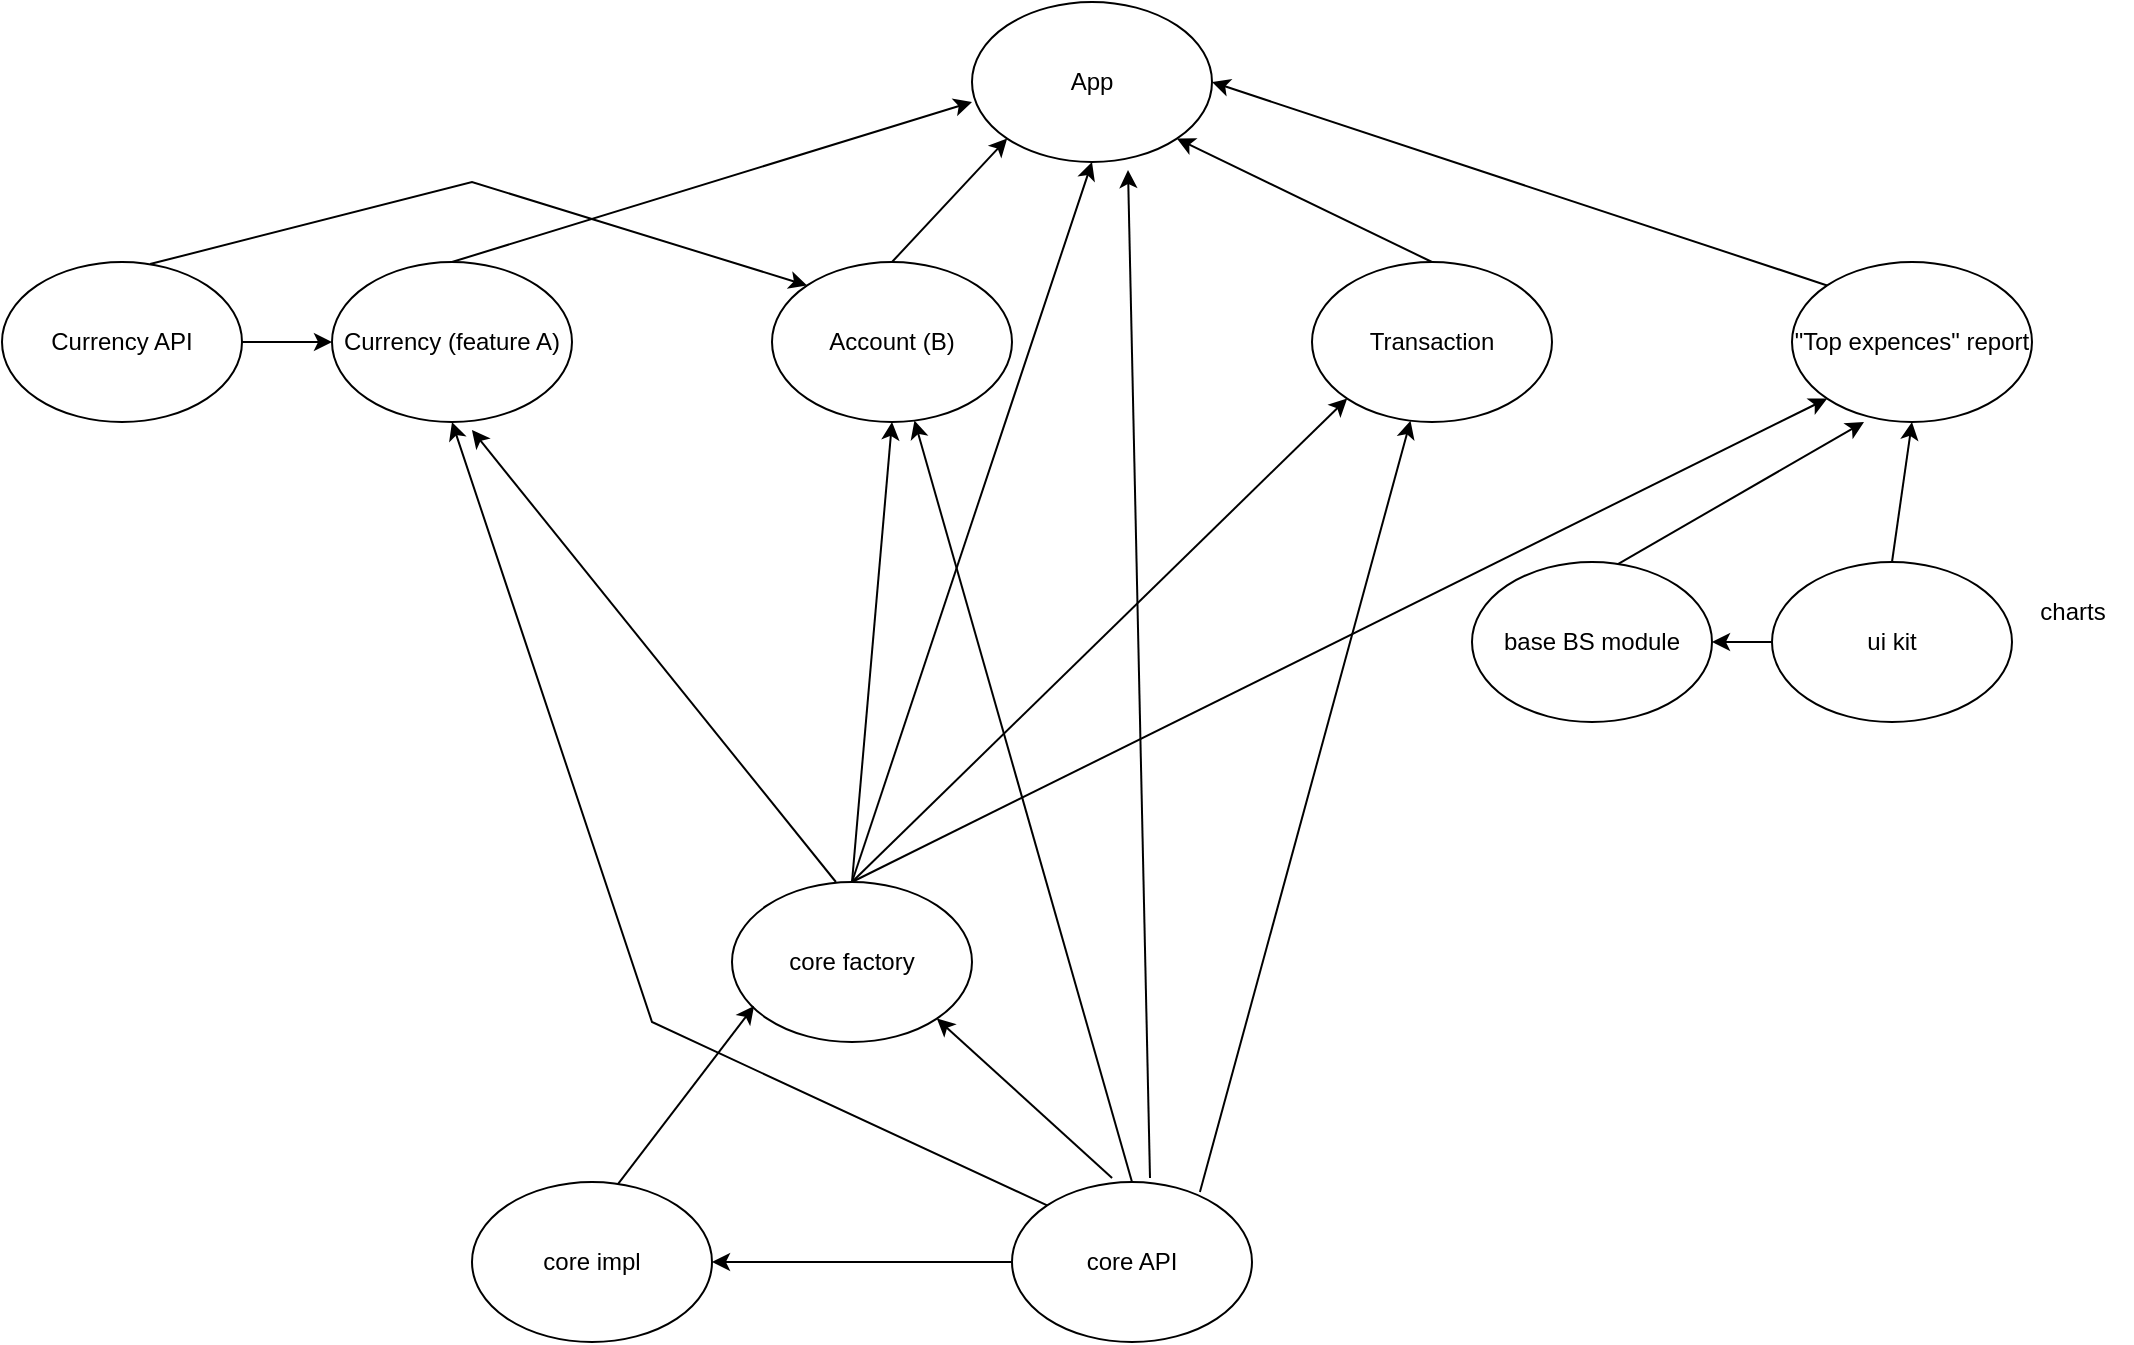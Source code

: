 <mxfile version="21.0.2" type="github">
  <diagram name="Page-1" id="9f46799a-70d6-7492-0946-bef42562c5a5">
    <mxGraphModel dx="1386" dy="1641" grid="1" gridSize="10" guides="1" tooltips="1" connect="1" arrows="1" fold="1" page="1" pageScale="1" pageWidth="1100" pageHeight="850" background="none" math="0" shadow="0">
      <root>
        <mxCell id="0" />
        <mxCell id="1" parent="0" />
        <mxCell id="ABxh47Di80QtA0GNeFFu-1" value="App" style="ellipse;whiteSpace=wrap;html=1;" vertex="1" parent="1">
          <mxGeometry x="490" y="-820" width="120" height="80" as="geometry" />
        </mxCell>
        <mxCell id="ABxh47Di80QtA0GNeFFu-2" value="Currency (feature A)" style="ellipse;whiteSpace=wrap;html=1;" vertex="1" parent="1">
          <mxGeometry x="170" y="-690" width="120" height="80" as="geometry" />
        </mxCell>
        <mxCell id="ABxh47Di80QtA0GNeFFu-3" value="Account (B)" style="ellipse;whiteSpace=wrap;html=1;" vertex="1" parent="1">
          <mxGeometry x="390" y="-690" width="120" height="80" as="geometry" />
        </mxCell>
        <mxCell id="ABxh47Di80QtA0GNeFFu-4" value="Transaction" style="ellipse;whiteSpace=wrap;html=1;" vertex="1" parent="1">
          <mxGeometry x="660" y="-690" width="120" height="80" as="geometry" />
        </mxCell>
        <mxCell id="ABxh47Di80QtA0GNeFFu-5" value="&quot;Top expences&quot; report" style="ellipse;whiteSpace=wrap;html=1;" vertex="1" parent="1">
          <mxGeometry x="900" y="-690" width="120" height="80" as="geometry" />
        </mxCell>
        <mxCell id="ABxh47Di80QtA0GNeFFu-6" value="ui kit" style="ellipse;whiteSpace=wrap;html=1;" vertex="1" parent="1">
          <mxGeometry x="890" y="-540" width="120" height="80" as="geometry" />
        </mxCell>
        <mxCell id="ABxh47Di80QtA0GNeFFu-7" value="" style="endArrow=classic;html=1;rounded=0;entryX=0.5;entryY=1;entryDx=0;entryDy=0;exitX=0.5;exitY=0;exitDx=0;exitDy=0;" edge="1" parent="1" source="ABxh47Di80QtA0GNeFFu-6" target="ABxh47Di80QtA0GNeFFu-5">
          <mxGeometry width="50" height="50" relative="1" as="geometry">
            <mxPoint x="360" y="-500" as="sourcePoint" />
            <mxPoint x="410" y="-550" as="targetPoint" />
          </mxGeometry>
        </mxCell>
        <mxCell id="ABxh47Di80QtA0GNeFFu-9" value="charts&lt;br&gt;" style="text;html=1;align=center;verticalAlign=middle;resizable=0;points=[];autosize=1;strokeColor=none;fillColor=none;" vertex="1" parent="1">
          <mxGeometry x="1010" y="-530" width="60" height="30" as="geometry" />
        </mxCell>
        <mxCell id="ABxh47Di80QtA0GNeFFu-10" value="base BS module" style="ellipse;whiteSpace=wrap;html=1;" vertex="1" parent="1">
          <mxGeometry x="740" y="-540" width="120" height="80" as="geometry" />
        </mxCell>
        <mxCell id="ABxh47Di80QtA0GNeFFu-11" value="core factory" style="ellipse;whiteSpace=wrap;html=1;" vertex="1" parent="1">
          <mxGeometry x="370" y="-380" width="120" height="80" as="geometry" />
        </mxCell>
        <mxCell id="ABxh47Di80QtA0GNeFFu-12" value="core API" style="ellipse;whiteSpace=wrap;html=1;" vertex="1" parent="1">
          <mxGeometry x="510" y="-230" width="120" height="80" as="geometry" />
        </mxCell>
        <mxCell id="ABxh47Di80QtA0GNeFFu-13" value="core impl" style="ellipse;whiteSpace=wrap;html=1;" vertex="1" parent="1">
          <mxGeometry x="240" y="-230" width="120" height="80" as="geometry" />
        </mxCell>
        <mxCell id="ABxh47Di80QtA0GNeFFu-14" value="" style="endArrow=classic;html=1;rounded=0;exitX=0.783;exitY=0.063;exitDx=0;exitDy=0;exitPerimeter=0;" edge="1" parent="1" source="ABxh47Di80QtA0GNeFFu-12" target="ABxh47Di80QtA0GNeFFu-4">
          <mxGeometry width="50" height="50" relative="1" as="geometry">
            <mxPoint x="610" y="-220" as="sourcePoint" />
            <mxPoint x="660" y="-270" as="targetPoint" />
          </mxGeometry>
        </mxCell>
        <mxCell id="ABxh47Di80QtA0GNeFFu-15" value="" style="endArrow=classic;html=1;rounded=0;exitX=0.608;exitY=0.013;exitDx=0;exitDy=0;exitPerimeter=0;entryX=0.092;entryY=0.775;entryDx=0;entryDy=0;entryPerimeter=0;" edge="1" parent="1" source="ABxh47Di80QtA0GNeFFu-13" target="ABxh47Di80QtA0GNeFFu-11">
          <mxGeometry width="50" height="50" relative="1" as="geometry">
            <mxPoint x="300" y="-300" as="sourcePoint" />
            <mxPoint x="350" y="-350" as="targetPoint" />
          </mxGeometry>
        </mxCell>
        <mxCell id="ABxh47Di80QtA0GNeFFu-17" value="" style="endArrow=classic;html=1;rounded=0;exitX=0;exitY=0.5;exitDx=0;exitDy=0;entryX=1;entryY=0.5;entryDx=0;entryDy=0;" edge="1" parent="1" source="ABxh47Di80QtA0GNeFFu-12" target="ABxh47Di80QtA0GNeFFu-13">
          <mxGeometry width="50" height="50" relative="1" as="geometry">
            <mxPoint x="520" y="-430" as="sourcePoint" />
            <mxPoint x="570" y="-480" as="targetPoint" />
          </mxGeometry>
        </mxCell>
        <mxCell id="ABxh47Di80QtA0GNeFFu-18" value="" style="endArrow=classic;html=1;rounded=0;exitX=0.417;exitY=-0.025;exitDx=0;exitDy=0;exitPerimeter=0;entryX=1;entryY=1;entryDx=0;entryDy=0;" edge="1" parent="1" source="ABxh47Di80QtA0GNeFFu-12" target="ABxh47Di80QtA0GNeFFu-11">
          <mxGeometry width="50" height="50" relative="1" as="geometry">
            <mxPoint x="520" y="-430" as="sourcePoint" />
            <mxPoint x="570" y="-480" as="targetPoint" />
          </mxGeometry>
        </mxCell>
        <mxCell id="ABxh47Di80QtA0GNeFFu-19" value="" style="endArrow=classic;html=1;rounded=0;exitX=0.5;exitY=0;exitDx=0;exitDy=0;entryX=0.5;entryY=1;entryDx=0;entryDy=0;" edge="1" parent="1" source="ABxh47Di80QtA0GNeFFu-11" target="ABxh47Di80QtA0GNeFFu-3">
          <mxGeometry width="50" height="50" relative="1" as="geometry">
            <mxPoint x="520" y="-430" as="sourcePoint" />
            <mxPoint x="570" y="-480" as="targetPoint" />
          </mxGeometry>
        </mxCell>
        <mxCell id="ABxh47Di80QtA0GNeFFu-20" value="" style="endArrow=classic;html=1;rounded=0;exitX=0.433;exitY=0;exitDx=0;exitDy=0;exitPerimeter=0;entryX=0.583;entryY=1.05;entryDx=0;entryDy=0;entryPerimeter=0;" edge="1" parent="1" source="ABxh47Di80QtA0GNeFFu-11" target="ABxh47Di80QtA0GNeFFu-2">
          <mxGeometry width="50" height="50" relative="1" as="geometry">
            <mxPoint x="405" y="-440" as="sourcePoint" />
            <mxPoint x="455" y="-490" as="targetPoint" />
          </mxGeometry>
        </mxCell>
        <mxCell id="ABxh47Di80QtA0GNeFFu-21" value="" style="endArrow=classic;html=1;rounded=0;entryX=1;entryY=0.5;entryDx=0;entryDy=0;" edge="1" parent="1" target="ABxh47Di80QtA0GNeFFu-10">
          <mxGeometry width="50" height="50" relative="1" as="geometry">
            <mxPoint x="890" y="-500" as="sourcePoint" />
            <mxPoint x="570" y="-480" as="targetPoint" />
          </mxGeometry>
        </mxCell>
        <mxCell id="ABxh47Di80QtA0GNeFFu-22" value="" style="endArrow=classic;html=1;rounded=0;exitX=0.5;exitY=0;exitDx=0;exitDy=0;entryX=0;entryY=1;entryDx=0;entryDy=0;" edge="1" parent="1" source="ABxh47Di80QtA0GNeFFu-11" target="ABxh47Di80QtA0GNeFFu-4">
          <mxGeometry width="50" height="50" relative="1" as="geometry">
            <mxPoint x="520" y="-430" as="sourcePoint" />
            <mxPoint x="570" y="-480" as="targetPoint" />
          </mxGeometry>
        </mxCell>
        <mxCell id="ABxh47Di80QtA0GNeFFu-23" value="" style="endArrow=classic;html=1;rounded=0;exitX=0.5;exitY=0;exitDx=0;exitDy=0;entryX=0;entryY=1;entryDx=0;entryDy=0;" edge="1" parent="1" source="ABxh47Di80QtA0GNeFFu-11" target="ABxh47Di80QtA0GNeFFu-5">
          <mxGeometry width="50" height="50" relative="1" as="geometry">
            <mxPoint x="520" y="-430" as="sourcePoint" />
            <mxPoint x="570" y="-480" as="targetPoint" />
          </mxGeometry>
        </mxCell>
        <mxCell id="ABxh47Di80QtA0GNeFFu-24" value="" style="endArrow=classic;html=1;rounded=0;exitX=0.5;exitY=0;exitDx=0;exitDy=0;entryX=0;entryY=0.625;entryDx=0;entryDy=0;entryPerimeter=0;" edge="1" parent="1" source="ABxh47Di80QtA0GNeFFu-2" target="ABxh47Di80QtA0GNeFFu-1">
          <mxGeometry width="50" height="50" relative="1" as="geometry">
            <mxPoint x="520" y="-430" as="sourcePoint" />
            <mxPoint x="570" y="-480" as="targetPoint" />
          </mxGeometry>
        </mxCell>
        <mxCell id="ABxh47Di80QtA0GNeFFu-25" value="" style="endArrow=classic;html=1;rounded=0;exitX=0.5;exitY=0;exitDx=0;exitDy=0;entryX=0;entryY=1;entryDx=0;entryDy=0;" edge="1" parent="1" source="ABxh47Di80QtA0GNeFFu-3" target="ABxh47Di80QtA0GNeFFu-1">
          <mxGeometry width="50" height="50" relative="1" as="geometry">
            <mxPoint x="520" y="-430" as="sourcePoint" />
            <mxPoint x="570" y="-480" as="targetPoint" />
          </mxGeometry>
        </mxCell>
        <mxCell id="ABxh47Di80QtA0GNeFFu-26" value="" style="endArrow=classic;html=1;rounded=0;exitX=0.5;exitY=0;exitDx=0;exitDy=0;entryX=1;entryY=1;entryDx=0;entryDy=0;" edge="1" parent="1" source="ABxh47Di80QtA0GNeFFu-4" target="ABxh47Di80QtA0GNeFFu-1">
          <mxGeometry width="50" height="50" relative="1" as="geometry">
            <mxPoint x="520" y="-430" as="sourcePoint" />
            <mxPoint x="570" y="-480" as="targetPoint" />
          </mxGeometry>
        </mxCell>
        <mxCell id="ABxh47Di80QtA0GNeFFu-27" value="" style="endArrow=classic;html=1;rounded=0;exitX=0;exitY=0;exitDx=0;exitDy=0;entryX=1;entryY=0.5;entryDx=0;entryDy=0;" edge="1" parent="1" source="ABxh47Di80QtA0GNeFFu-5" target="ABxh47Di80QtA0GNeFFu-1">
          <mxGeometry width="50" height="50" relative="1" as="geometry">
            <mxPoint x="520" y="-430" as="sourcePoint" />
            <mxPoint x="570" y="-480" as="targetPoint" />
          </mxGeometry>
        </mxCell>
        <mxCell id="ABxh47Di80QtA0GNeFFu-28" value="" style="endArrow=classic;html=1;rounded=0;exitX=0.5;exitY=0;exitDx=0;exitDy=0;entryX=0.5;entryY=1;entryDx=0;entryDy=0;" edge="1" parent="1" source="ABxh47Di80QtA0GNeFFu-11" target="ABxh47Di80QtA0GNeFFu-1">
          <mxGeometry width="50" height="50" relative="1" as="geometry">
            <mxPoint x="520" y="-430" as="sourcePoint" />
            <mxPoint x="570" y="-480" as="targetPoint" />
          </mxGeometry>
        </mxCell>
        <mxCell id="ABxh47Di80QtA0GNeFFu-29" value="Currency API" style="ellipse;whiteSpace=wrap;html=1;" vertex="1" parent="1">
          <mxGeometry x="5" y="-690" width="120" height="80" as="geometry" />
        </mxCell>
        <mxCell id="ABxh47Di80QtA0GNeFFu-33" value="" style="endArrow=classic;html=1;rounded=0;exitX=0.608;exitY=0.013;exitDx=0;exitDy=0;exitPerimeter=0;entryX=0.3;entryY=1;entryDx=0;entryDy=0;entryPerimeter=0;" edge="1" parent="1" source="ABxh47Di80QtA0GNeFFu-10" target="ABxh47Di80QtA0GNeFFu-5">
          <mxGeometry width="50" height="50" relative="1" as="geometry">
            <mxPoint x="850" y="-550" as="sourcePoint" />
            <mxPoint x="900" y="-600" as="targetPoint" />
          </mxGeometry>
        </mxCell>
        <mxCell id="ABxh47Di80QtA0GNeFFu-34" value="" style="endArrow=classic;html=1;rounded=0;exitX=1;exitY=0.5;exitDx=0;exitDy=0;entryX=0;entryY=0.5;entryDx=0;entryDy=0;" edge="1" parent="1" source="ABxh47Di80QtA0GNeFFu-29" target="ABxh47Di80QtA0GNeFFu-2">
          <mxGeometry width="50" height="50" relative="1" as="geometry">
            <mxPoint x="120" y="-740" as="sourcePoint" />
            <mxPoint x="170" y="-790" as="targetPoint" />
          </mxGeometry>
        </mxCell>
        <mxCell id="ABxh47Di80QtA0GNeFFu-36" value="" style="endArrow=classic;html=1;rounded=0;exitX=0.617;exitY=0.013;exitDx=0;exitDy=0;exitPerimeter=0;entryX=0;entryY=0;entryDx=0;entryDy=0;" edge="1" parent="1" source="ABxh47Di80QtA0GNeFFu-29" target="ABxh47Di80QtA0GNeFFu-3">
          <mxGeometry width="50" height="50" relative="1" as="geometry">
            <mxPoint x="80" y="-740" as="sourcePoint" />
            <mxPoint x="130" y="-790" as="targetPoint" />
            <Array as="points">
              <mxPoint x="240" y="-730" />
            </Array>
          </mxGeometry>
        </mxCell>
        <mxCell id="ABxh47Di80QtA0GNeFFu-37" value="" style="endArrow=classic;html=1;rounded=0;exitX=0.5;exitY=0;exitDx=0;exitDy=0;" edge="1" parent="1" source="ABxh47Di80QtA0GNeFFu-12" target="ABxh47Di80QtA0GNeFFu-3">
          <mxGeometry width="50" height="50" relative="1" as="geometry">
            <mxPoint x="520" y="-430" as="sourcePoint" />
            <mxPoint x="570" y="-480" as="targetPoint" />
          </mxGeometry>
        </mxCell>
        <mxCell id="ABxh47Di80QtA0GNeFFu-38" value="" style="endArrow=classic;html=1;rounded=0;exitX=0.575;exitY=-0.025;exitDx=0;exitDy=0;exitPerimeter=0;entryX=0.65;entryY=1.05;entryDx=0;entryDy=0;entryPerimeter=0;" edge="1" parent="1" source="ABxh47Di80QtA0GNeFFu-12" target="ABxh47Di80QtA0GNeFFu-1">
          <mxGeometry width="50" height="50" relative="1" as="geometry">
            <mxPoint x="520" y="-430" as="sourcePoint" />
            <mxPoint x="570" y="-480" as="targetPoint" />
          </mxGeometry>
        </mxCell>
        <mxCell id="ABxh47Di80QtA0GNeFFu-39" value="" style="endArrow=classic;html=1;rounded=0;exitX=0;exitY=0;exitDx=0;exitDy=0;entryX=0.5;entryY=1;entryDx=0;entryDy=0;" edge="1" parent="1" source="ABxh47Di80QtA0GNeFFu-12" target="ABxh47Di80QtA0GNeFFu-2">
          <mxGeometry width="50" height="50" relative="1" as="geometry">
            <mxPoint x="520" y="-430" as="sourcePoint" />
            <mxPoint x="570" y="-480" as="targetPoint" />
            <Array as="points">
              <mxPoint x="330" y="-310" />
            </Array>
          </mxGeometry>
        </mxCell>
      </root>
    </mxGraphModel>
  </diagram>
</mxfile>
